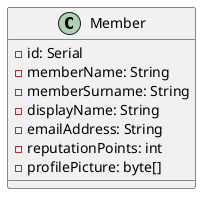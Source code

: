 @startuml
class Member {
  -id: Serial
  -memberName: String
  -memberSurname: String
  -displayName: String
  -emailAddress: String
  -reputationPoints: int
  -profilePicture: byte[]
}
@enduml